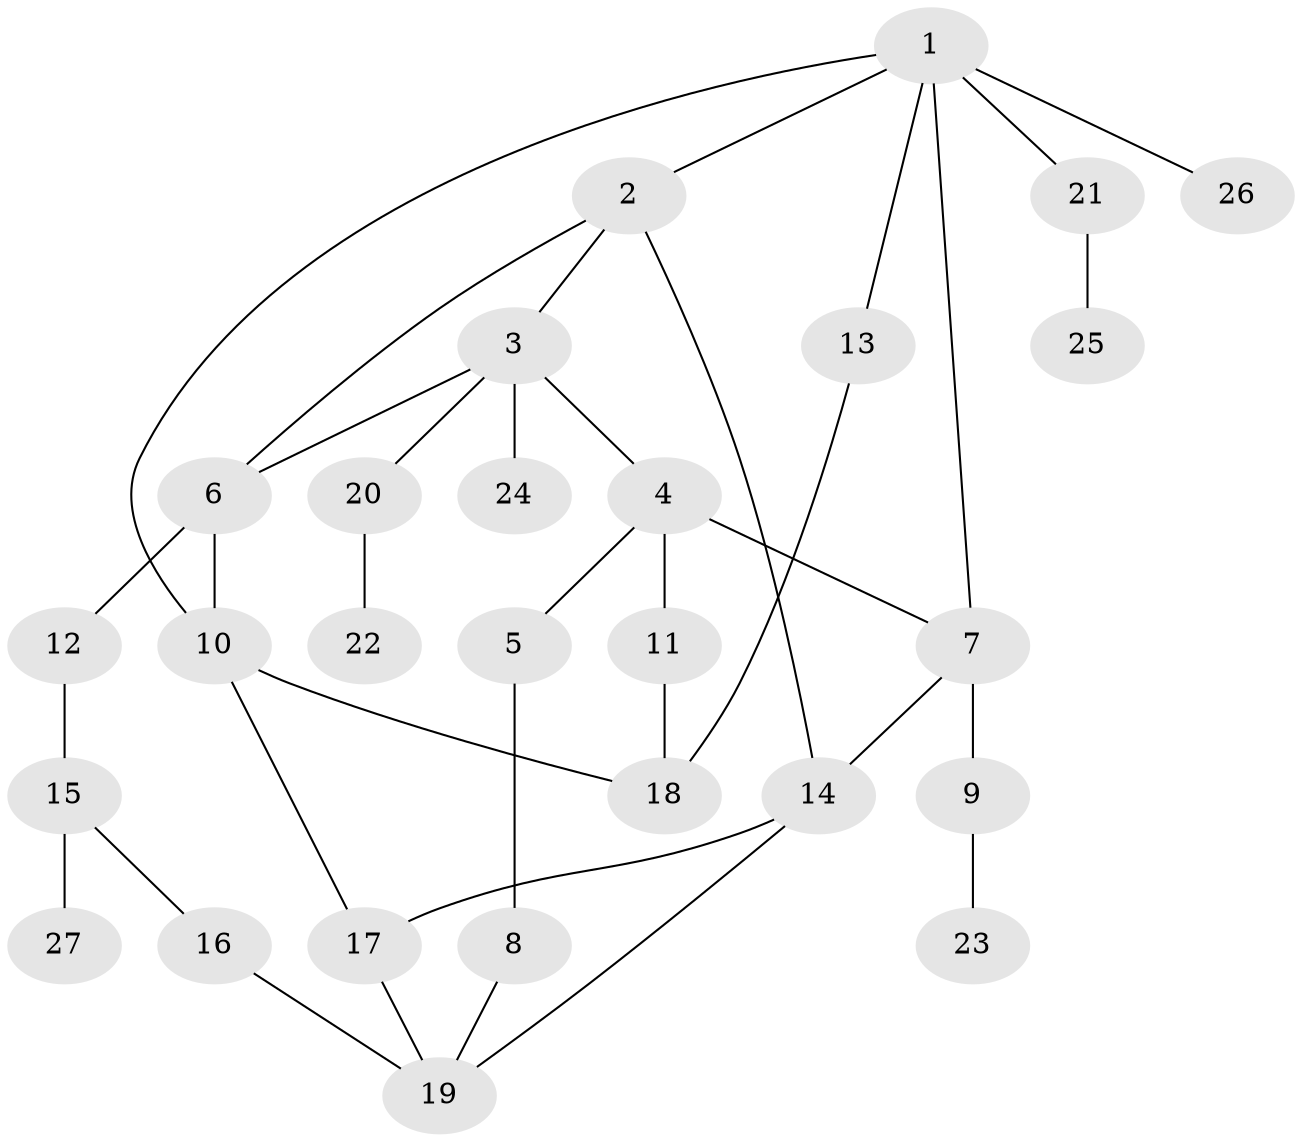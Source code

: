 // original degree distribution, {7: 0.019230769230769232, 6: 0.019230769230769232, 3: 0.25, 4: 0.07692307692307693, 2: 0.25, 5: 0.057692307692307696, 1: 0.3269230769230769}
// Generated by graph-tools (version 1.1) at 2025/34/03/09/25 02:34:29]
// undirected, 27 vertices, 36 edges
graph export_dot {
graph [start="1"]
  node [color=gray90,style=filled];
  1;
  2;
  3;
  4;
  5;
  6;
  7;
  8;
  9;
  10;
  11;
  12;
  13;
  14;
  15;
  16;
  17;
  18;
  19;
  20;
  21;
  22;
  23;
  24;
  25;
  26;
  27;
  1 -- 2 [weight=1.0];
  1 -- 7 [weight=1.0];
  1 -- 10 [weight=1.0];
  1 -- 13 [weight=1.0];
  1 -- 21 [weight=1.0];
  1 -- 26 [weight=1.0];
  2 -- 3 [weight=1.0];
  2 -- 6 [weight=1.0];
  2 -- 14 [weight=1.0];
  3 -- 4 [weight=1.0];
  3 -- 6 [weight=1.0];
  3 -- 20 [weight=1.0];
  3 -- 24 [weight=1.0];
  4 -- 5 [weight=1.0];
  4 -- 7 [weight=1.0];
  4 -- 11 [weight=1.0];
  5 -- 8 [weight=1.0];
  6 -- 10 [weight=2.0];
  6 -- 12 [weight=1.0];
  7 -- 9 [weight=1.0];
  7 -- 14 [weight=1.0];
  8 -- 19 [weight=1.0];
  9 -- 23 [weight=1.0];
  10 -- 17 [weight=1.0];
  10 -- 18 [weight=1.0];
  11 -- 18 [weight=1.0];
  12 -- 15 [weight=1.0];
  13 -- 18 [weight=1.0];
  14 -- 17 [weight=1.0];
  14 -- 19 [weight=1.0];
  15 -- 16 [weight=1.0];
  15 -- 27 [weight=1.0];
  16 -- 19 [weight=1.0];
  17 -- 19 [weight=1.0];
  20 -- 22 [weight=1.0];
  21 -- 25 [weight=1.0];
}
